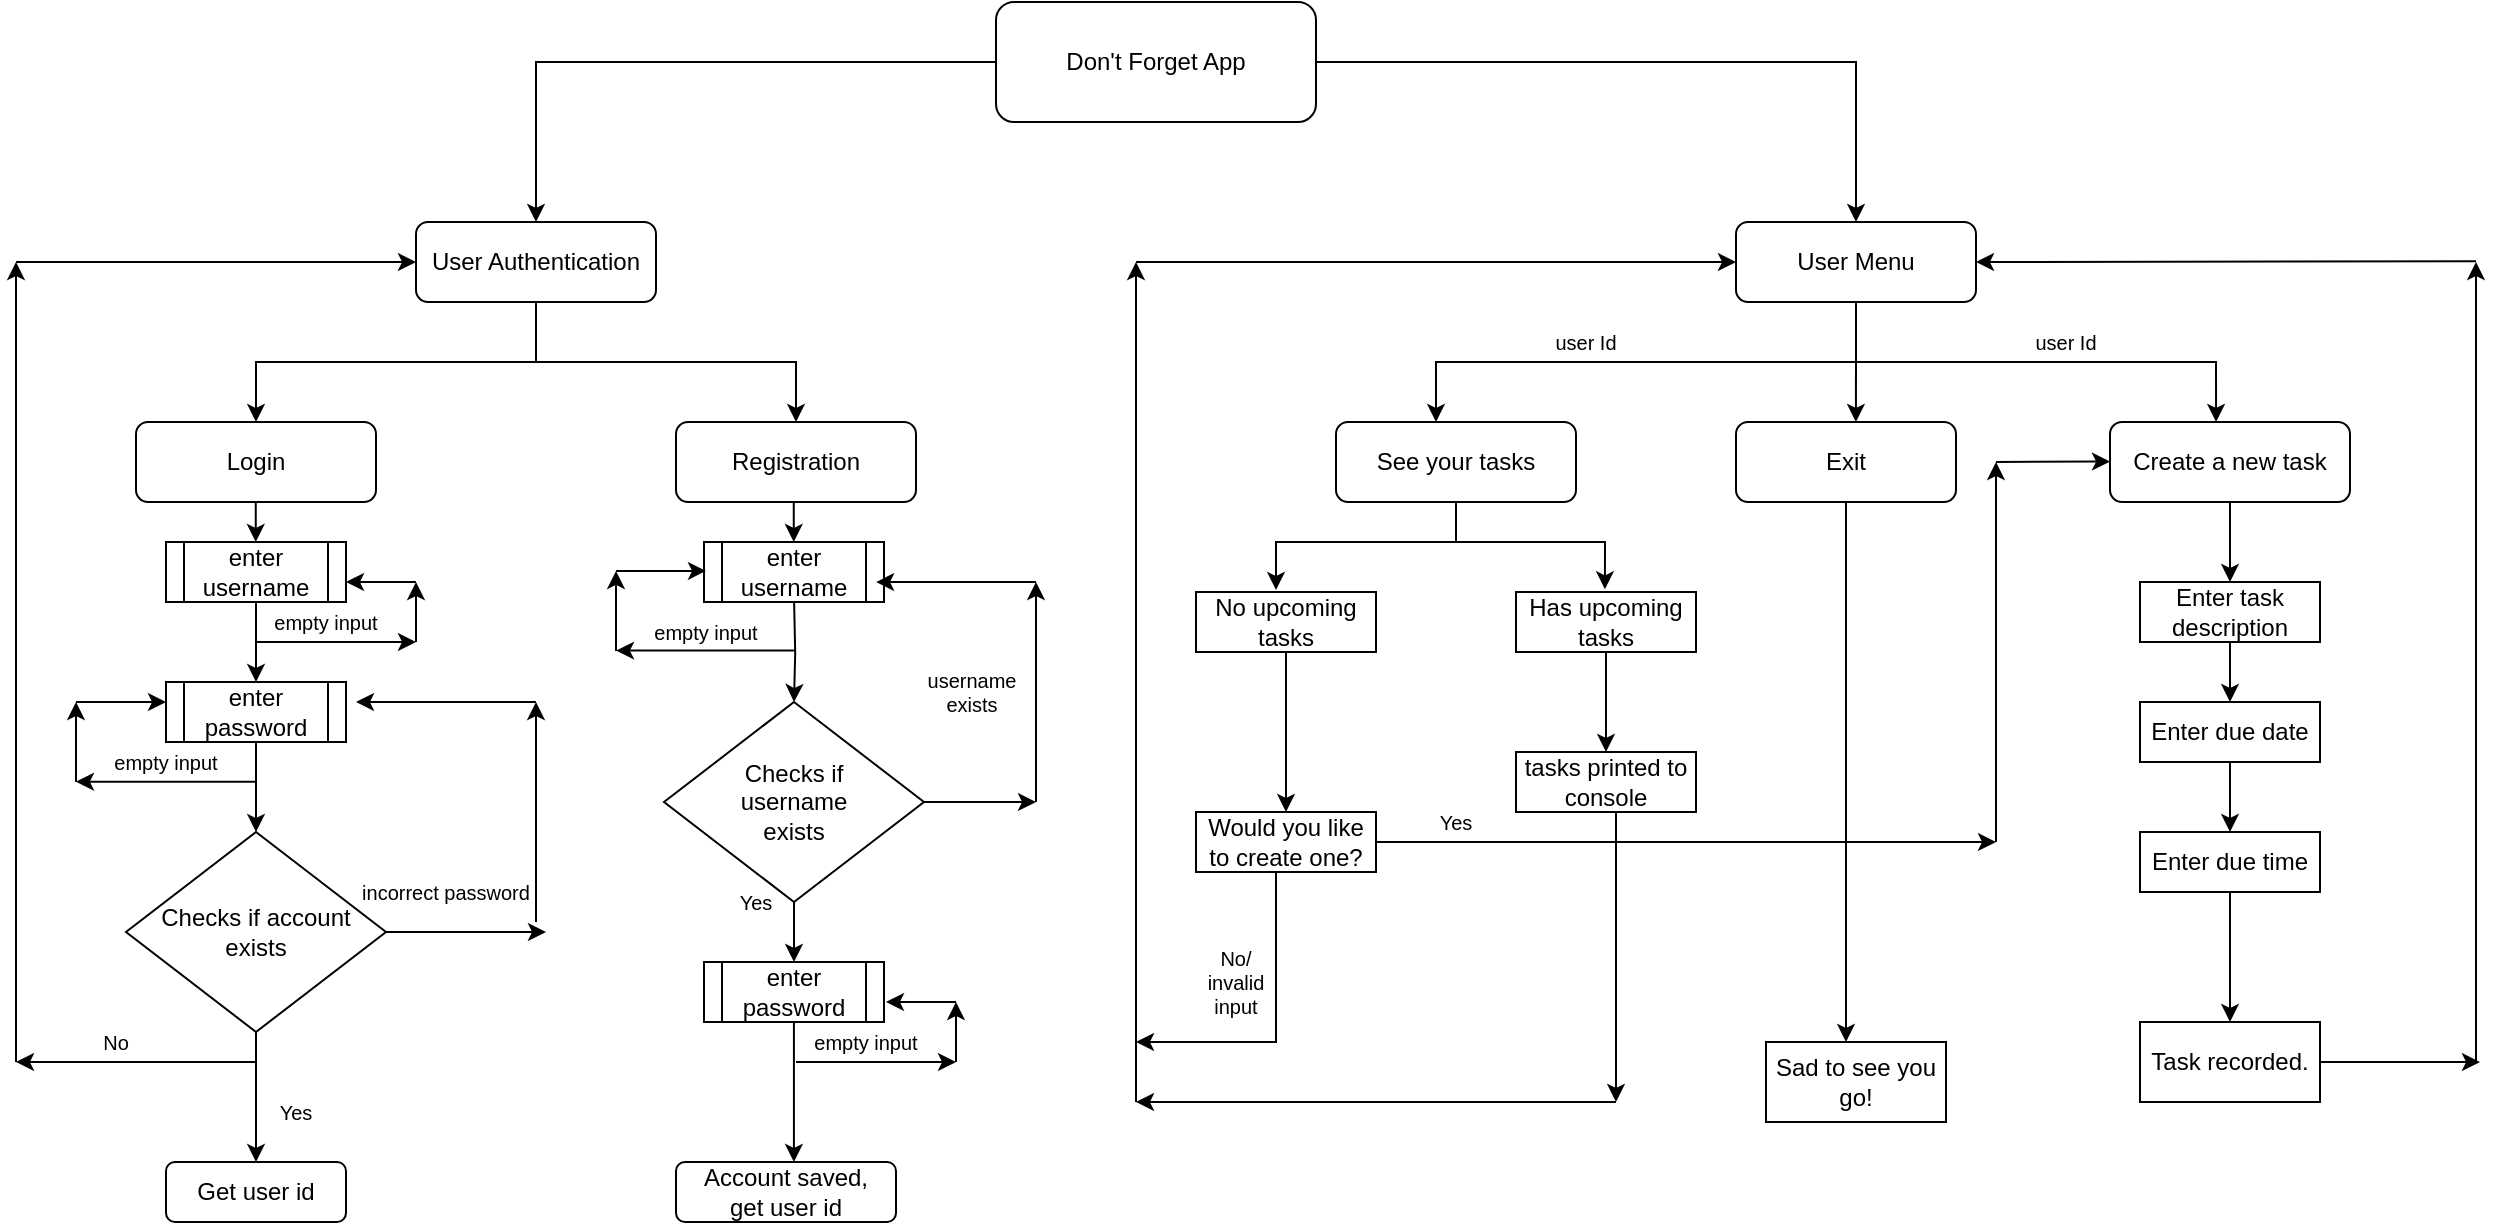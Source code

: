 <mxfile version="13.2.3" type="device"><diagram id="C5RBs43oDa-KdzZeNtuy" name="Page-1"><mxGraphModel dx="1422" dy="763" grid="1" gridSize="10" guides="1" tooltips="1" connect="1" arrows="1" fold="1" page="1" pageScale="1" pageWidth="827" pageHeight="1169" math="0" shadow="0"><root><mxCell id="WIyWlLk6GJQsqaUBKTNV-0"/><mxCell id="WIyWlLk6GJQsqaUBKTNV-1" parent="WIyWlLk6GJQsqaUBKTNV-0"/><mxCell id="J1mRB6vPH_uESH_LZayL-49" value="" style="edgeStyle=orthogonalEdgeStyle;rounded=0;orthogonalLoop=1;jettySize=auto;html=1;" parent="WIyWlLk6GJQsqaUBKTNV-1" target="J1mRB6vPH_uESH_LZayL-48" edge="1"><mxGeometry relative="1" as="geometry"><mxPoint x="700" y="40" as="sourcePoint"/><Array as="points"><mxPoint x="1030" y="40"/></Array></mxGeometry></mxCell><mxCell id="J1mRB6vPH_uESH_LZayL-51" value="" style="edgeStyle=orthogonalEdgeStyle;rounded=0;orthogonalLoop=1;jettySize=auto;html=1;" parent="WIyWlLk6GJQsqaUBKTNV-1" source="WIyWlLk6GJQsqaUBKTNV-3" target="J1mRB6vPH_uESH_LZayL-50" edge="1"><mxGeometry relative="1" as="geometry"/></mxCell><mxCell id="WIyWlLk6GJQsqaUBKTNV-3" value="Don't Forget App" style="rounded=1;whiteSpace=wrap;html=1;fontSize=12;glass=0;strokeWidth=1;shadow=0;" parent="WIyWlLk6GJQsqaUBKTNV-1" vertex="1"><mxGeometry x="600" y="10" width="160" height="60" as="geometry"/></mxCell><mxCell id="J1mRB6vPH_uESH_LZayL-54" value="" style="edgeStyle=orthogonalEdgeStyle;rounded=0;orthogonalLoop=1;jettySize=auto;html=1;" parent="WIyWlLk6GJQsqaUBKTNV-1" source="J1mRB6vPH_uESH_LZayL-50" target="J1mRB6vPH_uESH_LZayL-53" edge="1"><mxGeometry relative="1" as="geometry"><Array as="points"><mxPoint x="370" y="190"/><mxPoint x="230" y="190"/></Array></mxGeometry></mxCell><mxCell id="J1mRB6vPH_uESH_LZayL-58" value="" style="edgeStyle=orthogonalEdgeStyle;rounded=0;orthogonalLoop=1;jettySize=auto;html=1;" parent="WIyWlLk6GJQsqaUBKTNV-1" source="J1mRB6vPH_uESH_LZayL-50" target="J1mRB6vPH_uESH_LZayL-57" edge="1"><mxGeometry relative="1" as="geometry"><Array as="points"><mxPoint x="370" y="190"/><mxPoint x="500" y="190"/></Array></mxGeometry></mxCell><mxCell id="J1mRB6vPH_uESH_LZayL-50" value="User Authentication" style="rounded=1;whiteSpace=wrap;html=1;fontSize=12;glass=0;strokeWidth=1;shadow=0;" parent="WIyWlLk6GJQsqaUBKTNV-1" vertex="1"><mxGeometry x="310" y="120" width="120" height="40" as="geometry"/></mxCell><mxCell id="J1mRB6vPH_uESH_LZayL-57" value="&lt;div&gt;Registration&lt;/div&gt;" style="rounded=1;whiteSpace=wrap;html=1;fontSize=12;glass=0;strokeWidth=1;shadow=0;" parent="WIyWlLk6GJQsqaUBKTNV-1" vertex="1"><mxGeometry x="440" y="220" width="120" height="40" as="geometry"/></mxCell><mxCell id="J1mRB6vPH_uESH_LZayL-53" value="Login" style="rounded=1;whiteSpace=wrap;html=1;fontSize=12;glass=0;strokeWidth=1;shadow=0;" parent="WIyWlLk6GJQsqaUBKTNV-1" vertex="1"><mxGeometry x="170" y="220" width="120" height="40" as="geometry"/></mxCell><mxCell id="J1mRB6vPH_uESH_LZayL-60" value="" style="edgeStyle=orthogonalEdgeStyle;rounded=0;orthogonalLoop=1;jettySize=auto;html=1;" parent="WIyWlLk6GJQsqaUBKTNV-1" source="J1mRB6vPH_uESH_LZayL-48" target="J1mRB6vPH_uESH_LZayL-59" edge="1"><mxGeometry relative="1" as="geometry"><Array as="points"><mxPoint x="1030" y="190"/><mxPoint x="820" y="190"/></Array></mxGeometry></mxCell><mxCell id="J1mRB6vPH_uESH_LZayL-62" value="" style="edgeStyle=orthogonalEdgeStyle;rounded=0;orthogonalLoop=1;jettySize=auto;html=1;exitX=0.5;exitY=1.018;exitDx=0;exitDy=0;exitPerimeter=0;entryX=0.442;entryY=0;entryDx=0;entryDy=0;entryPerimeter=0;" parent="WIyWlLk6GJQsqaUBKTNV-1" source="J1mRB6vPH_uESH_LZayL-48" target="J1mRB6vPH_uESH_LZayL-61" edge="1"><mxGeometry relative="1" as="geometry"><mxPoint x="1060" y="160" as="sourcePoint"/><mxPoint x="1177" y="210" as="targetPoint"/><Array as="points"><mxPoint x="1000" y="190"/><mxPoint x="1140" y="190"/></Array></mxGeometry></mxCell><mxCell id="J1mRB6vPH_uESH_LZayL-48" value="User Menu" style="rounded=1;whiteSpace=wrap;html=1;fontSize=12;glass=0;strokeWidth=1;shadow=0;" parent="WIyWlLk6GJQsqaUBKTNV-1" vertex="1"><mxGeometry x="970" y="120" width="120" height="40" as="geometry"/></mxCell><mxCell id="J1mRB6vPH_uESH_LZayL-145" value="Exit" style="rounded=1;whiteSpace=wrap;html=1;fontSize=12;glass=0;strokeWidth=1;shadow=0;" parent="WIyWlLk6GJQsqaUBKTNV-1" vertex="1"><mxGeometry x="970" y="220" width="110" height="40" as="geometry"/></mxCell><mxCell id="J1mRB6vPH_uESH_LZayL-135" value="" style="edgeStyle=orthogonalEdgeStyle;rounded=0;orthogonalLoop=1;jettySize=auto;html=1;" parent="WIyWlLk6GJQsqaUBKTNV-1" source="J1mRB6vPH_uESH_LZayL-61" edge="1"><mxGeometry relative="1" as="geometry"><mxPoint x="1217" y="300" as="targetPoint"/></mxGeometry></mxCell><mxCell id="J1mRB6vPH_uESH_LZayL-61" value="Create a new task" style="rounded=1;whiteSpace=wrap;html=1;fontSize=12;glass=0;strokeWidth=1;shadow=0;" parent="WIyWlLk6GJQsqaUBKTNV-1" vertex="1"><mxGeometry x="1157" y="220" width="120" height="40" as="geometry"/></mxCell><mxCell id="J1mRB6vPH_uESH_LZayL-115" value="" style="edgeStyle=orthogonalEdgeStyle;rounded=0;orthogonalLoop=1;jettySize=auto;html=1;" parent="WIyWlLk6GJQsqaUBKTNV-1" source="J1mRB6vPH_uESH_LZayL-59" edge="1"><mxGeometry relative="1" as="geometry"><mxPoint x="740" y="304" as="targetPoint"/><Array as="points"><mxPoint x="830" y="280"/><mxPoint x="740" y="280"/><mxPoint x="740" y="304"/></Array></mxGeometry></mxCell><mxCell id="J1mRB6vPH_uESH_LZayL-117" value="" style="edgeStyle=orthogonalEdgeStyle;rounded=0;orthogonalLoop=1;jettySize=auto;html=1;entryX=0.494;entryY=-0.045;entryDx=0;entryDy=0;entryPerimeter=0;" parent="WIyWlLk6GJQsqaUBKTNV-1" source="J1mRB6vPH_uESH_LZayL-59" target="J1mRB6vPH_uESH_LZayL-120" edge="1"><mxGeometry relative="1" as="geometry"><mxPoint x="905" y="300" as="targetPoint"/><Array as="points"><mxPoint x="830" y="280"/><mxPoint x="905" y="280"/></Array></mxGeometry></mxCell><mxCell id="J1mRB6vPH_uESH_LZayL-59" value="See your tasks" style="rounded=1;whiteSpace=wrap;html=1;fontSize=12;glass=0;strokeWidth=1;shadow=0;" parent="WIyWlLk6GJQsqaUBKTNV-1" vertex="1"><mxGeometry x="770" y="220" width="120" height="40" as="geometry"/></mxCell><mxCell id="J1mRB6vPH_uESH_LZayL-69" value="" style="edgeStyle=orthogonalEdgeStyle;rounded=0;orthogonalLoop=1;jettySize=auto;html=1;" parent="WIyWlLk6GJQsqaUBKTNV-1" source="J1mRB6vPH_uESH_LZayL-63" target="J1mRB6vPH_uESH_LZayL-68" edge="1"><mxGeometry relative="1" as="geometry"/></mxCell><mxCell id="J1mRB6vPH_uESH_LZayL-63" value="enter username" style="shape=process;whiteSpace=wrap;html=1;backgroundOutline=1;" parent="WIyWlLk6GJQsqaUBKTNV-1" vertex="1"><mxGeometry x="185" y="280" width="90" height="30" as="geometry"/></mxCell><mxCell id="J1mRB6vPH_uESH_LZayL-71" value="" style="edgeStyle=orthogonalEdgeStyle;rounded=0;orthogonalLoop=1;jettySize=auto;html=1;" parent="WIyWlLk6GJQsqaUBKTNV-1" source="J1mRB6vPH_uESH_LZayL-72" edge="1"><mxGeometry relative="1" as="geometry"><mxPoint x="230.0" y="500" as="targetPoint"/></mxGeometry></mxCell><mxCell id="J1mRB6vPH_uESH_LZayL-68" value="enter password" style="shape=process;whiteSpace=wrap;html=1;backgroundOutline=1;" parent="WIyWlLk6GJQsqaUBKTNV-1" vertex="1"><mxGeometry x="185" y="350" width="90" height="30" as="geometry"/></mxCell><mxCell id="J1mRB6vPH_uESH_LZayL-75" value="" style="edgeStyle=orthogonalEdgeStyle;rounded=0;orthogonalLoop=1;jettySize=auto;html=1;" parent="WIyWlLk6GJQsqaUBKTNV-1" source="J1mRB6vPH_uESH_LZayL-72" edge="1"><mxGeometry relative="1" as="geometry"><mxPoint x="375" y="475" as="targetPoint"/><Array as="points"><mxPoint x="375" y="475"/></Array></mxGeometry></mxCell><mxCell id="J1mRB6vPH_uESH_LZayL-82" value="" style="edgeStyle=orthogonalEdgeStyle;rounded=0;orthogonalLoop=1;jettySize=auto;html=1;" parent="WIyWlLk6GJQsqaUBKTNV-1" source="J1mRB6vPH_uESH_LZayL-72" edge="1"><mxGeometry relative="1" as="geometry"><mxPoint x="230" y="590" as="targetPoint"/></mxGeometry></mxCell><mxCell id="J1mRB6vPH_uESH_LZayL-72" value="Checks if account exists" style="rhombus;whiteSpace=wrap;html=1;" parent="WIyWlLk6GJQsqaUBKTNV-1" vertex="1"><mxGeometry x="165" y="425" width="130" height="100" as="geometry"/></mxCell><mxCell id="J1mRB6vPH_uESH_LZayL-73" value="" style="edgeStyle=orthogonalEdgeStyle;rounded=0;orthogonalLoop=1;jettySize=auto;html=1;" parent="WIyWlLk6GJQsqaUBKTNV-1" source="J1mRB6vPH_uESH_LZayL-68" target="J1mRB6vPH_uESH_LZayL-72" edge="1"><mxGeometry relative="1" as="geometry"><mxPoint x="230.0" y="380" as="sourcePoint"/><mxPoint x="230.0" y="500.0" as="targetPoint"/></mxGeometry></mxCell><mxCell id="J1mRB6vPH_uESH_LZayL-76" value="incorrect password" style="text;html=1;strokeColor=none;fillColor=none;align=center;verticalAlign=middle;whiteSpace=wrap;rounded=0;fontSize=10;" parent="WIyWlLk6GJQsqaUBKTNV-1" vertex="1"><mxGeometry x="280" y="445" width="90" height="20" as="geometry"/></mxCell><mxCell id="J1mRB6vPH_uESH_LZayL-80" value="Yes" style="text;html=1;strokeColor=none;fillColor=none;align=center;verticalAlign=middle;whiteSpace=wrap;rounded=0;fontSize=10;" parent="WIyWlLk6GJQsqaUBKTNV-1" vertex="1"><mxGeometry x="230" y="550" width="40" height="30" as="geometry"/></mxCell><mxCell id="J1mRB6vPH_uESH_LZayL-83" value="Get user id" style="rounded=1;whiteSpace=wrap;html=1;" parent="WIyWlLk6GJQsqaUBKTNV-1" vertex="1"><mxGeometry x="185" y="590" width="90" height="30" as="geometry"/></mxCell><mxCell id="J1mRB6vPH_uESH_LZayL-84" value="" style="endArrow=classic;html=1;" parent="WIyWlLk6GJQsqaUBKTNV-1" edge="1"><mxGeometry width="50" height="50" relative="1" as="geometry"><mxPoint x="230" y="540" as="sourcePoint"/><mxPoint x="110" y="540" as="targetPoint"/><Array as="points"><mxPoint x="110" y="540"/></Array></mxGeometry></mxCell><mxCell id="J1mRB6vPH_uESH_LZayL-86" value="No" style="text;html=1;strokeColor=none;fillColor=none;align=center;verticalAlign=middle;whiteSpace=wrap;rounded=0;fontSize=10;" parent="WIyWlLk6GJQsqaUBKTNV-1" vertex="1"><mxGeometry x="140" y="520" width="40" height="20" as="geometry"/></mxCell><mxCell id="J1mRB6vPH_uESH_LZayL-87" value="" style="endArrow=classic;html=1;" parent="WIyWlLk6GJQsqaUBKTNV-1" edge="1"><mxGeometry width="50" height="50" relative="1" as="geometry"><mxPoint x="370" y="470" as="sourcePoint"/><mxPoint x="370" y="360" as="targetPoint"/></mxGeometry></mxCell><mxCell id="J1mRB6vPH_uESH_LZayL-88" value="" style="endArrow=classic;html=1;" parent="WIyWlLk6GJQsqaUBKTNV-1" edge="1"><mxGeometry width="50" height="50" relative="1" as="geometry"><mxPoint x="370" y="360" as="sourcePoint"/><mxPoint x="280" y="360" as="targetPoint"/></mxGeometry></mxCell><mxCell id="J1mRB6vPH_uESH_LZayL-89" value="" style="endArrow=classic;html=1;" parent="WIyWlLk6GJQsqaUBKTNV-1" edge="1"><mxGeometry width="50" height="50" relative="1" as="geometry"><mxPoint x="110" y="540" as="sourcePoint"/><mxPoint x="110" y="140" as="targetPoint"/></mxGeometry></mxCell><mxCell id="J1mRB6vPH_uESH_LZayL-91" value="" style="endArrow=classic;html=1;" parent="WIyWlLk6GJQsqaUBKTNV-1" edge="1"><mxGeometry width="50" height="50" relative="1" as="geometry"><mxPoint x="229.88" y="260" as="sourcePoint"/><mxPoint x="229.88" y="280" as="targetPoint"/></mxGeometry></mxCell><mxCell id="J1mRB6vPH_uESH_LZayL-94" value="enter username" style="shape=process;whiteSpace=wrap;html=1;backgroundOutline=1;" parent="WIyWlLk6GJQsqaUBKTNV-1" vertex="1"><mxGeometry x="454" y="280" width="90" height="30" as="geometry"/></mxCell><mxCell id="J1mRB6vPH_uESH_LZayL-95" value="" style="endArrow=classic;html=1;" parent="WIyWlLk6GJQsqaUBKTNV-1" edge="1"><mxGeometry width="50" height="50" relative="1" as="geometry"><mxPoint x="498.88" y="260" as="sourcePoint"/><mxPoint x="498.88" y="280" as="targetPoint"/></mxGeometry></mxCell><mxCell id="J1mRB6vPH_uESH_LZayL-99" value="" style="edgeStyle=orthogonalEdgeStyle;rounded=0;orthogonalLoop=1;jettySize=auto;html=1;" parent="WIyWlLk6GJQsqaUBKTNV-1" source="J1mRB6vPH_uESH_LZayL-96" edge="1"><mxGeometry relative="1" as="geometry"><mxPoint x="620" y="410" as="targetPoint"/></mxGeometry></mxCell><mxCell id="J1mRB6vPH_uESH_LZayL-105" value="" style="edgeStyle=orthogonalEdgeStyle;rounded=0;orthogonalLoop=1;jettySize=auto;html=1;" parent="WIyWlLk6GJQsqaUBKTNV-1" source="J1mRB6vPH_uESH_LZayL-96" edge="1"><mxGeometry relative="1" as="geometry"><mxPoint x="499" y="490" as="targetPoint"/></mxGeometry></mxCell><mxCell id="J1mRB6vPH_uESH_LZayL-96" value="&lt;div&gt;Checks if &lt;br&gt;&lt;/div&gt;&lt;div&gt;username &lt;br&gt;&lt;/div&gt;&lt;div&gt;exists&lt;br&gt;&lt;/div&gt;" style="rhombus;whiteSpace=wrap;html=1;" parent="WIyWlLk6GJQsqaUBKTNV-1" vertex="1"><mxGeometry x="434" y="360" width="130" height="100" as="geometry"/></mxCell><mxCell id="J1mRB6vPH_uESH_LZayL-97" value="" style="edgeStyle=orthogonalEdgeStyle;rounded=0;orthogonalLoop=1;jettySize=auto;html=1;" parent="WIyWlLk6GJQsqaUBKTNV-1" target="J1mRB6vPH_uESH_LZayL-96" edge="1"><mxGeometry relative="1" as="geometry"><mxPoint x="499.059" y="310" as="sourcePoint"/><mxPoint x="499.0" y="430.0" as="targetPoint"/></mxGeometry></mxCell><mxCell id="J1mRB6vPH_uESH_LZayL-100" value="&lt;div style=&quot;font-size: 10px;&quot;&gt;username exists&lt;/div&gt;" style="text;html=1;strokeColor=none;fillColor=none;align=center;verticalAlign=middle;whiteSpace=wrap;rounded=0;fontSize=10;" parent="WIyWlLk6GJQsqaUBKTNV-1" vertex="1"><mxGeometry x="570" y="350" width="36" height="10" as="geometry"/></mxCell><mxCell id="J1mRB6vPH_uESH_LZayL-101" value="" style="endArrow=classic;html=1;" parent="WIyWlLk6GJQsqaUBKTNV-1" edge="1"><mxGeometry width="50" height="50" relative="1" as="geometry"><mxPoint x="620" y="410" as="sourcePoint"/><mxPoint x="620" y="300" as="targetPoint"/></mxGeometry></mxCell><mxCell id="J1mRB6vPH_uESH_LZayL-103" value="" style="endArrow=classic;html=1;entryX=0.956;entryY=0.667;entryDx=0;entryDy=0;entryPerimeter=0;" parent="WIyWlLk6GJQsqaUBKTNV-1" target="J1mRB6vPH_uESH_LZayL-94" edge="1"><mxGeometry width="50" height="50" relative="1" as="geometry"><mxPoint x="620" y="300" as="sourcePoint"/><mxPoint x="550" y="300" as="targetPoint"/></mxGeometry></mxCell><mxCell id="J1mRB6vPH_uESH_LZayL-112" value="" style="edgeStyle=orthogonalEdgeStyle;rounded=0;orthogonalLoop=1;jettySize=auto;html=1;entryX=0.536;entryY=0;entryDx=0;entryDy=0;entryPerimeter=0;" parent="WIyWlLk6GJQsqaUBKTNV-1" source="J1mRB6vPH_uESH_LZayL-106" target="J1mRB6vPH_uESH_LZayL-110" edge="1"><mxGeometry relative="1" as="geometry"><mxPoint x="499" y="580" as="targetPoint"/><Array as="points"/></mxGeometry></mxCell><mxCell id="J1mRB6vPH_uESH_LZayL-106" value="enter password" style="shape=process;whiteSpace=wrap;html=1;backgroundOutline=1;" parent="WIyWlLk6GJQsqaUBKTNV-1" vertex="1"><mxGeometry x="454" y="490" width="90" height="30" as="geometry"/></mxCell><mxCell id="J1mRB6vPH_uESH_LZayL-107" value="Yes" style="text;html=1;strokeColor=none;fillColor=none;align=center;verticalAlign=middle;whiteSpace=wrap;rounded=0;fontSize=10;" parent="WIyWlLk6GJQsqaUBKTNV-1" vertex="1"><mxGeometry x="460" y="450" width="40" height="20" as="geometry"/></mxCell><mxCell id="J1mRB6vPH_uESH_LZayL-110" value="&lt;div&gt;Account saved,&lt;/div&gt;&lt;div&gt;get user id&lt;br&gt;&lt;/div&gt;" style="rounded=1;whiteSpace=wrap;html=1;" parent="WIyWlLk6GJQsqaUBKTNV-1" vertex="1"><mxGeometry x="440" y="590" width="110" height="30" as="geometry"/></mxCell><mxCell id="J1mRB6vPH_uESH_LZayL-122" value="" style="edgeStyle=orthogonalEdgeStyle;rounded=0;orthogonalLoop=1;jettySize=auto;html=1;" parent="WIyWlLk6GJQsqaUBKTNV-1" source="J1mRB6vPH_uESH_LZayL-119" target="J1mRB6vPH_uESH_LZayL-121" edge="1"><mxGeometry relative="1" as="geometry"/></mxCell><mxCell id="J1mRB6vPH_uESH_LZayL-119" value="No upcoming tasks" style="rounded=0;whiteSpace=wrap;html=1;" parent="WIyWlLk6GJQsqaUBKTNV-1" vertex="1"><mxGeometry x="700" y="305" width="90" height="30" as="geometry"/></mxCell><mxCell id="J1mRB6vPH_uESH_LZayL-125" value="" style="edgeStyle=orthogonalEdgeStyle;rounded=0;orthogonalLoop=1;jettySize=auto;html=1;" parent="WIyWlLk6GJQsqaUBKTNV-1" source="J1mRB6vPH_uESH_LZayL-121" edge="1"><mxGeometry relative="1" as="geometry"><Array as="points"><mxPoint x="740" y="530"/></Array><mxPoint x="670" y="530" as="targetPoint"/></mxGeometry></mxCell><mxCell id="J1mRB6vPH_uESH_LZayL-128" value="" style="edgeStyle=orthogonalEdgeStyle;rounded=0;orthogonalLoop=1;jettySize=auto;html=1;" parent="WIyWlLk6GJQsqaUBKTNV-1" source="J1mRB6vPH_uESH_LZayL-121" edge="1"><mxGeometry relative="1" as="geometry"><mxPoint x="1100" y="430" as="targetPoint"/></mxGeometry></mxCell><mxCell id="J1mRB6vPH_uESH_LZayL-121" value="Would you like to create one?" style="rounded=0;whiteSpace=wrap;html=1;" parent="WIyWlLk6GJQsqaUBKTNV-1" vertex="1"><mxGeometry x="700" y="415" width="90" height="30" as="geometry"/></mxCell><mxCell id="J1mRB6vPH_uESH_LZayL-124" value="Sad to see you go!" style="rounded=0;whiteSpace=wrap;html=1;" parent="WIyWlLk6GJQsqaUBKTNV-1" vertex="1"><mxGeometry x="985" y="530" width="90" height="40" as="geometry"/></mxCell><mxCell id="J1mRB6vPH_uESH_LZayL-133" value="" style="edgeStyle=orthogonalEdgeStyle;rounded=0;orthogonalLoop=1;jettySize=auto;html=1;" parent="WIyWlLk6GJQsqaUBKTNV-1" source="J1mRB6vPH_uESH_LZayL-120" target="J1mRB6vPH_uESH_LZayL-132" edge="1"><mxGeometry relative="1" as="geometry"/></mxCell><mxCell id="J1mRB6vPH_uESH_LZayL-120" value="Has upcoming tasks" style="rounded=0;whiteSpace=wrap;html=1;" parent="WIyWlLk6GJQsqaUBKTNV-1" vertex="1"><mxGeometry x="860" y="305" width="90" height="30" as="geometry"/></mxCell><mxCell id="J1mRB6vPH_uESH_LZayL-153" value="" style="edgeStyle=orthogonalEdgeStyle;rounded=0;orthogonalLoop=1;jettySize=auto;html=1;" parent="WIyWlLk6GJQsqaUBKTNV-1" edge="1"><mxGeometry relative="1" as="geometry"><mxPoint x="910" y="385.0" as="sourcePoint"/><mxPoint x="910" y="560" as="targetPoint"/><Array as="points"><mxPoint x="910" y="560"/></Array></mxGeometry></mxCell><mxCell id="J1mRB6vPH_uESH_LZayL-132" value="tasks printed to console" style="rounded=0;whiteSpace=wrap;html=1;" parent="WIyWlLk6GJQsqaUBKTNV-1" vertex="1"><mxGeometry x="860" y="385" width="90" height="30" as="geometry"/></mxCell><mxCell id="J1mRB6vPH_uESH_LZayL-126" value="&lt;div style=&quot;font-size: 10px;&quot;&gt;No/&lt;/div&gt;&lt;div style=&quot;font-size: 10px;&quot;&gt;invalid&lt;/div&gt;&lt;div style=&quot;font-size: 10px;&quot;&gt;input&lt;br style=&quot;font-size: 10px;&quot;&gt;&lt;/div&gt;" style="text;html=1;strokeColor=none;fillColor=none;align=center;verticalAlign=middle;whiteSpace=wrap;rounded=0;fontSize=10;" parent="WIyWlLk6GJQsqaUBKTNV-1" vertex="1"><mxGeometry x="700" y="490" width="40" height="20" as="geometry"/></mxCell><mxCell id="J1mRB6vPH_uESH_LZayL-129" value="Yes" style="text;html=1;strokeColor=none;fillColor=none;align=center;verticalAlign=middle;whiteSpace=wrap;rounded=0;fontSize=10;" parent="WIyWlLk6GJQsqaUBKTNV-1" vertex="1"><mxGeometry x="810" y="410" width="40" height="20" as="geometry"/></mxCell><mxCell id="J1mRB6vPH_uESH_LZayL-130" value="" style="endArrow=classic;html=1;" parent="WIyWlLk6GJQsqaUBKTNV-1" edge="1"><mxGeometry width="50" height="50" relative="1" as="geometry"><mxPoint x="1100" y="430" as="sourcePoint"/><mxPoint x="1100" y="240" as="targetPoint"/></mxGeometry></mxCell><mxCell id="J1mRB6vPH_uESH_LZayL-131" value="" style="endArrow=classic;html=1;" parent="WIyWlLk6GJQsqaUBKTNV-1" edge="1"><mxGeometry width="50" height="50" relative="1" as="geometry"><mxPoint x="1100" y="240" as="sourcePoint"/><mxPoint x="1157" y="239.76" as="targetPoint"/></mxGeometry></mxCell><mxCell id="J1mRB6vPH_uESH_LZayL-138" value="" style="edgeStyle=orthogonalEdgeStyle;rounded=0;orthogonalLoop=1;jettySize=auto;html=1;" parent="WIyWlLk6GJQsqaUBKTNV-1" source="J1mRB6vPH_uESH_LZayL-136" target="J1mRB6vPH_uESH_LZayL-137" edge="1"><mxGeometry relative="1" as="geometry"/></mxCell><mxCell id="J1mRB6vPH_uESH_LZayL-136" value="Enter task description" style="rounded=0;whiteSpace=wrap;html=1;" parent="WIyWlLk6GJQsqaUBKTNV-1" vertex="1"><mxGeometry x="1172" y="300" width="90" height="30" as="geometry"/></mxCell><mxCell id="J1mRB6vPH_uESH_LZayL-140" value="" style="edgeStyle=orthogonalEdgeStyle;rounded=0;orthogonalLoop=1;jettySize=auto;html=1;" parent="WIyWlLk6GJQsqaUBKTNV-1" source="J1mRB6vPH_uESH_LZayL-137" target="J1mRB6vPH_uESH_LZayL-139" edge="1"><mxGeometry relative="1" as="geometry"/></mxCell><mxCell id="J1mRB6vPH_uESH_LZayL-137" value="Enter due date" style="rounded=0;whiteSpace=wrap;html=1;" parent="WIyWlLk6GJQsqaUBKTNV-1" vertex="1"><mxGeometry x="1172" y="360" width="90" height="30" as="geometry"/></mxCell><mxCell id="J1mRB6vPH_uESH_LZayL-142" value="" style="edgeStyle=orthogonalEdgeStyle;rounded=0;orthogonalLoop=1;jettySize=auto;html=1;" parent="WIyWlLk6GJQsqaUBKTNV-1" source="J1mRB6vPH_uESH_LZayL-139" target="J1mRB6vPH_uESH_LZayL-141" edge="1"><mxGeometry relative="1" as="geometry"/></mxCell><mxCell id="J1mRB6vPH_uESH_LZayL-139" value="Enter due time" style="rounded=0;whiteSpace=wrap;html=1;" parent="WIyWlLk6GJQsqaUBKTNV-1" vertex="1"><mxGeometry x="1172" y="425" width="90" height="30" as="geometry"/></mxCell><mxCell id="J1mRB6vPH_uESH_LZayL-149" value="" style="edgeStyle=orthogonalEdgeStyle;rounded=0;orthogonalLoop=1;jettySize=auto;html=1;" parent="WIyWlLk6GJQsqaUBKTNV-1" source="J1mRB6vPH_uESH_LZayL-141" edge="1"><mxGeometry relative="1" as="geometry"><mxPoint x="1342" y="540" as="targetPoint"/></mxGeometry></mxCell><mxCell id="J1mRB6vPH_uESH_LZayL-141" value="Task recorded." style="rounded=0;whiteSpace=wrap;html=1;" parent="WIyWlLk6GJQsqaUBKTNV-1" vertex="1"><mxGeometry x="1172" y="520" width="90" height="40" as="geometry"/></mxCell><mxCell id="J1mRB6vPH_uESH_LZayL-147" value="" style="endArrow=classic;html=1;entryX=0.545;entryY=0;entryDx=0;entryDy=0;entryPerimeter=0;" parent="WIyWlLk6GJQsqaUBKTNV-1" target="J1mRB6vPH_uESH_LZayL-145" edge="1"><mxGeometry width="50" height="50" relative="1" as="geometry"><mxPoint x="1030" y="190" as="sourcePoint"/><mxPoint x="1080" y="140" as="targetPoint"/></mxGeometry></mxCell><mxCell id="J1mRB6vPH_uESH_LZayL-150" value="" style="endArrow=classic;html=1;" parent="WIyWlLk6GJQsqaUBKTNV-1" edge="1"><mxGeometry width="50" height="50" relative="1" as="geometry"><mxPoint x="1340" y="540" as="sourcePoint"/><mxPoint x="1340" y="140" as="targetPoint"/></mxGeometry></mxCell><mxCell id="J1mRB6vPH_uESH_LZayL-151" value="" style="endArrow=classic;html=1;entryX=1;entryY=0.5;entryDx=0;entryDy=0;" parent="WIyWlLk6GJQsqaUBKTNV-1" target="J1mRB6vPH_uESH_LZayL-48" edge="1"><mxGeometry width="50" height="50" relative="1" as="geometry"><mxPoint x="1340" y="139.66" as="sourcePoint"/><mxPoint x="1250" y="139.66" as="targetPoint"/></mxGeometry></mxCell><mxCell id="J1mRB6vPH_uESH_LZayL-159" value="" style="endArrow=classic;html=1;" parent="WIyWlLk6GJQsqaUBKTNV-1" edge="1"><mxGeometry width="50" height="50" relative="1" as="geometry"><mxPoint x="910" y="560" as="sourcePoint"/><mxPoint x="670" y="560" as="targetPoint"/><Array as="points"><mxPoint x="790" y="560"/></Array></mxGeometry></mxCell><mxCell id="J1mRB6vPH_uESH_LZayL-160" value="" style="endArrow=classic;html=1;" parent="WIyWlLk6GJQsqaUBKTNV-1" edge="1"><mxGeometry width="50" height="50" relative="1" as="geometry"><mxPoint x="670" y="560" as="sourcePoint"/><mxPoint x="670" y="140" as="targetPoint"/></mxGeometry></mxCell><mxCell id="J1mRB6vPH_uESH_LZayL-161" value="" style="endArrow=classic;html=1;entryX=0;entryY=0.5;entryDx=0;entryDy=0;" parent="WIyWlLk6GJQsqaUBKTNV-1" target="J1mRB6vPH_uESH_LZayL-48" edge="1"><mxGeometry width="50" height="50" relative="1" as="geometry"><mxPoint x="670" y="140" as="sourcePoint"/><mxPoint x="720" y="90" as="targetPoint"/></mxGeometry></mxCell><mxCell id="J1mRB6vPH_uESH_LZayL-164" value="" style="endArrow=classic;html=1;exitX=0.5;exitY=1;exitDx=0;exitDy=0;" parent="WIyWlLk6GJQsqaUBKTNV-1" source="J1mRB6vPH_uESH_LZayL-145" edge="1"><mxGeometry width="50" height="50" relative="1" as="geometry"><mxPoint x="1020" y="320" as="sourcePoint"/><mxPoint x="1025" y="530" as="targetPoint"/></mxGeometry></mxCell><mxCell id="J1mRB6vPH_uESH_LZayL-169" value="user Id" style="text;html=1;strokeColor=none;fillColor=none;align=center;verticalAlign=middle;whiteSpace=wrap;rounded=0;fontSize=10;" parent="WIyWlLk6GJQsqaUBKTNV-1" vertex="1"><mxGeometry x="1100" y="170" width="70" height="20" as="geometry"/></mxCell><mxCell id="J1mRB6vPH_uESH_LZayL-170" value="user Id" style="text;html=1;strokeColor=none;fillColor=none;align=center;verticalAlign=middle;whiteSpace=wrap;rounded=0;fontSize=10;" parent="WIyWlLk6GJQsqaUBKTNV-1" vertex="1"><mxGeometry x="860" y="170" width="70" height="20" as="geometry"/></mxCell><mxCell id="_QlQJJSt138Ds2ruFU7P-0" value="" style="endArrow=classic;html=1;" edge="1" parent="WIyWlLk6GJQsqaUBKTNV-1"><mxGeometry width="50" height="50" relative="1" as="geometry"><mxPoint x="230" y="330" as="sourcePoint"/><mxPoint x="310" y="330" as="targetPoint"/></mxGeometry></mxCell><mxCell id="_QlQJJSt138Ds2ruFU7P-1" value="" style="endArrow=classic;html=1;" edge="1" parent="WIyWlLk6GJQsqaUBKTNV-1"><mxGeometry width="50" height="50" relative="1" as="geometry"><mxPoint x="310" y="330" as="sourcePoint"/><mxPoint x="310" y="300" as="targetPoint"/></mxGeometry></mxCell><mxCell id="_QlQJJSt138Ds2ruFU7P-2" value="" style="endArrow=classic;html=1;" edge="1" parent="WIyWlLk6GJQsqaUBKTNV-1"><mxGeometry width="50" height="50" relative="1" as="geometry"><mxPoint x="310" y="300" as="sourcePoint"/><mxPoint x="275" y="300" as="targetPoint"/></mxGeometry></mxCell><mxCell id="_QlQJJSt138Ds2ruFU7P-3" value="empty input" style="text;html=1;strokeColor=none;fillColor=none;align=center;verticalAlign=middle;whiteSpace=wrap;rounded=0;fontSize=10;" vertex="1" parent="WIyWlLk6GJQsqaUBKTNV-1"><mxGeometry x="230" y="320" width="70" as="geometry"/></mxCell><mxCell id="_QlQJJSt138Ds2ruFU7P-4" value="" style="endArrow=classic;html=1;fontSize=10;" edge="1" parent="WIyWlLk6GJQsqaUBKTNV-1"><mxGeometry width="50" height="50" relative="1" as="geometry"><mxPoint x="230" y="399.83" as="sourcePoint"/><mxPoint x="140" y="399.83" as="targetPoint"/></mxGeometry></mxCell><mxCell id="_QlQJJSt138Ds2ruFU7P-5" value="" style="endArrow=classic;html=1;fontSize=10;" edge="1" parent="WIyWlLk6GJQsqaUBKTNV-1"><mxGeometry width="50" height="50" relative="1" as="geometry"><mxPoint x="140" y="400" as="sourcePoint"/><mxPoint x="140" y="360" as="targetPoint"/></mxGeometry></mxCell><mxCell id="_QlQJJSt138Ds2ruFU7P-6" value="" style="endArrow=classic;html=1;fontSize=10;" edge="1" parent="WIyWlLk6GJQsqaUBKTNV-1"><mxGeometry width="50" height="50" relative="1" as="geometry"><mxPoint x="140" y="360" as="sourcePoint"/><mxPoint x="185" y="360" as="targetPoint"/></mxGeometry></mxCell><mxCell id="_QlQJJSt138Ds2ruFU7P-7" value="empty input" style="text;html=1;strokeColor=none;fillColor=none;align=center;verticalAlign=middle;whiteSpace=wrap;rounded=0;fontSize=10;" vertex="1" parent="WIyWlLk6GJQsqaUBKTNV-1"><mxGeometry x="150" y="390" width="70" as="geometry"/></mxCell><mxCell id="_QlQJJSt138Ds2ruFU7P-9" value="" style="endArrow=classic;html=1;fontSize=10;" edge="1" parent="WIyWlLk6GJQsqaUBKTNV-1"><mxGeometry width="50" height="50" relative="1" as="geometry"><mxPoint x="500" y="334.31" as="sourcePoint"/><mxPoint x="410.0" y="334.31" as="targetPoint"/></mxGeometry></mxCell><mxCell id="_QlQJJSt138Ds2ruFU7P-10" value="" style="endArrow=classic;html=1;fontSize=10;" edge="1" parent="WIyWlLk6GJQsqaUBKTNV-1"><mxGeometry width="50" height="50" relative="1" as="geometry"><mxPoint x="410.0" y="334.48" as="sourcePoint"/><mxPoint x="410.0" y="294.48" as="targetPoint"/></mxGeometry></mxCell><mxCell id="_QlQJJSt138Ds2ruFU7P-11" value="" style="endArrow=classic;html=1;fontSize=10;" edge="1" parent="WIyWlLk6GJQsqaUBKTNV-1"><mxGeometry width="50" height="50" relative="1" as="geometry"><mxPoint x="410.0" y="294.48" as="sourcePoint"/><mxPoint x="455" y="294.48" as="targetPoint"/></mxGeometry></mxCell><mxCell id="_QlQJJSt138Ds2ruFU7P-12" value="empty input" style="text;html=1;strokeColor=none;fillColor=none;align=center;verticalAlign=middle;whiteSpace=wrap;rounded=0;fontSize=10;" vertex="1" parent="WIyWlLk6GJQsqaUBKTNV-1"><mxGeometry x="420" y="324.48" width="70" as="geometry"/></mxCell><mxCell id="_QlQJJSt138Ds2ruFU7P-17" value="" style="endArrow=classic;html=1;" edge="1" parent="WIyWlLk6GJQsqaUBKTNV-1"><mxGeometry width="50" height="50" relative="1" as="geometry"><mxPoint x="500" y="540" as="sourcePoint"/><mxPoint x="580" y="540" as="targetPoint"/></mxGeometry></mxCell><mxCell id="_QlQJJSt138Ds2ruFU7P-18" value="" style="endArrow=classic;html=1;" edge="1" parent="WIyWlLk6GJQsqaUBKTNV-1"><mxGeometry width="50" height="50" relative="1" as="geometry"><mxPoint x="580" y="540" as="sourcePoint"/><mxPoint x="580" y="510" as="targetPoint"/></mxGeometry></mxCell><mxCell id="_QlQJJSt138Ds2ruFU7P-19" value="" style="endArrow=classic;html=1;" edge="1" parent="WIyWlLk6GJQsqaUBKTNV-1"><mxGeometry width="50" height="50" relative="1" as="geometry"><mxPoint x="580" y="510" as="sourcePoint"/><mxPoint x="545" y="510" as="targetPoint"/></mxGeometry></mxCell><mxCell id="_QlQJJSt138Ds2ruFU7P-20" value="empty input" style="text;html=1;strokeColor=none;fillColor=none;align=center;verticalAlign=middle;whiteSpace=wrap;rounded=0;fontSize=10;" vertex="1" parent="WIyWlLk6GJQsqaUBKTNV-1"><mxGeometry x="500" y="530" width="70" as="geometry"/></mxCell><mxCell id="_QlQJJSt138Ds2ruFU7P-21" value="" style="endArrow=classic;html=1;fontSize=10;entryX=0;entryY=0.5;entryDx=0;entryDy=0;" edge="1" parent="WIyWlLk6GJQsqaUBKTNV-1" target="J1mRB6vPH_uESH_LZayL-50"><mxGeometry width="50" height="50" relative="1" as="geometry"><mxPoint x="110" y="140" as="sourcePoint"/><mxPoint x="140" y="90" as="targetPoint"/></mxGeometry></mxCell></root></mxGraphModel></diagram></mxfile>